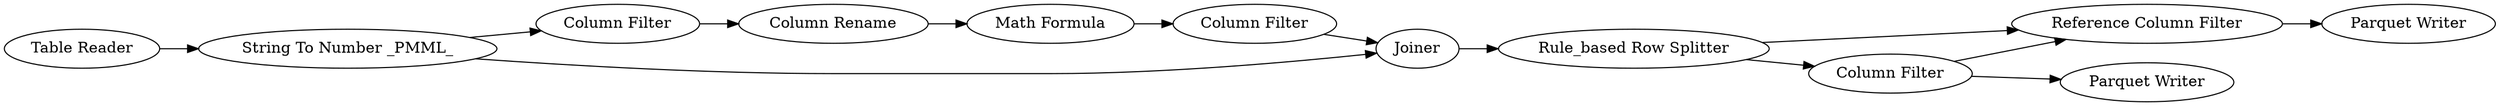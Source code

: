 digraph {
	1 [label="Table Reader"]
	37 [label="Column Filter"]
	38 [label="Column Rename"]
	39 [label="Math Formula"]
	40 [label="Column Filter"]
	41 [label=Joiner]
	42 [label="Rule_based Row Splitter"]
	43 [label="Column Filter"]
	44 [label="Reference Column Filter"]
	45 [label="Parquet Writer"]
	46 [label="Parquet Writer"]
	47 [label="String To Number _PMML_"]
	1 -> 47
	37 -> 38
	38 -> 39
	39 -> 40
	40 -> 41
	41 -> 42
	42 -> 43
	42 -> 44
	43 -> 44
	43 -> 46
	44 -> 45
	47 -> 41
	47 -> 37
	rankdir=LR
}
